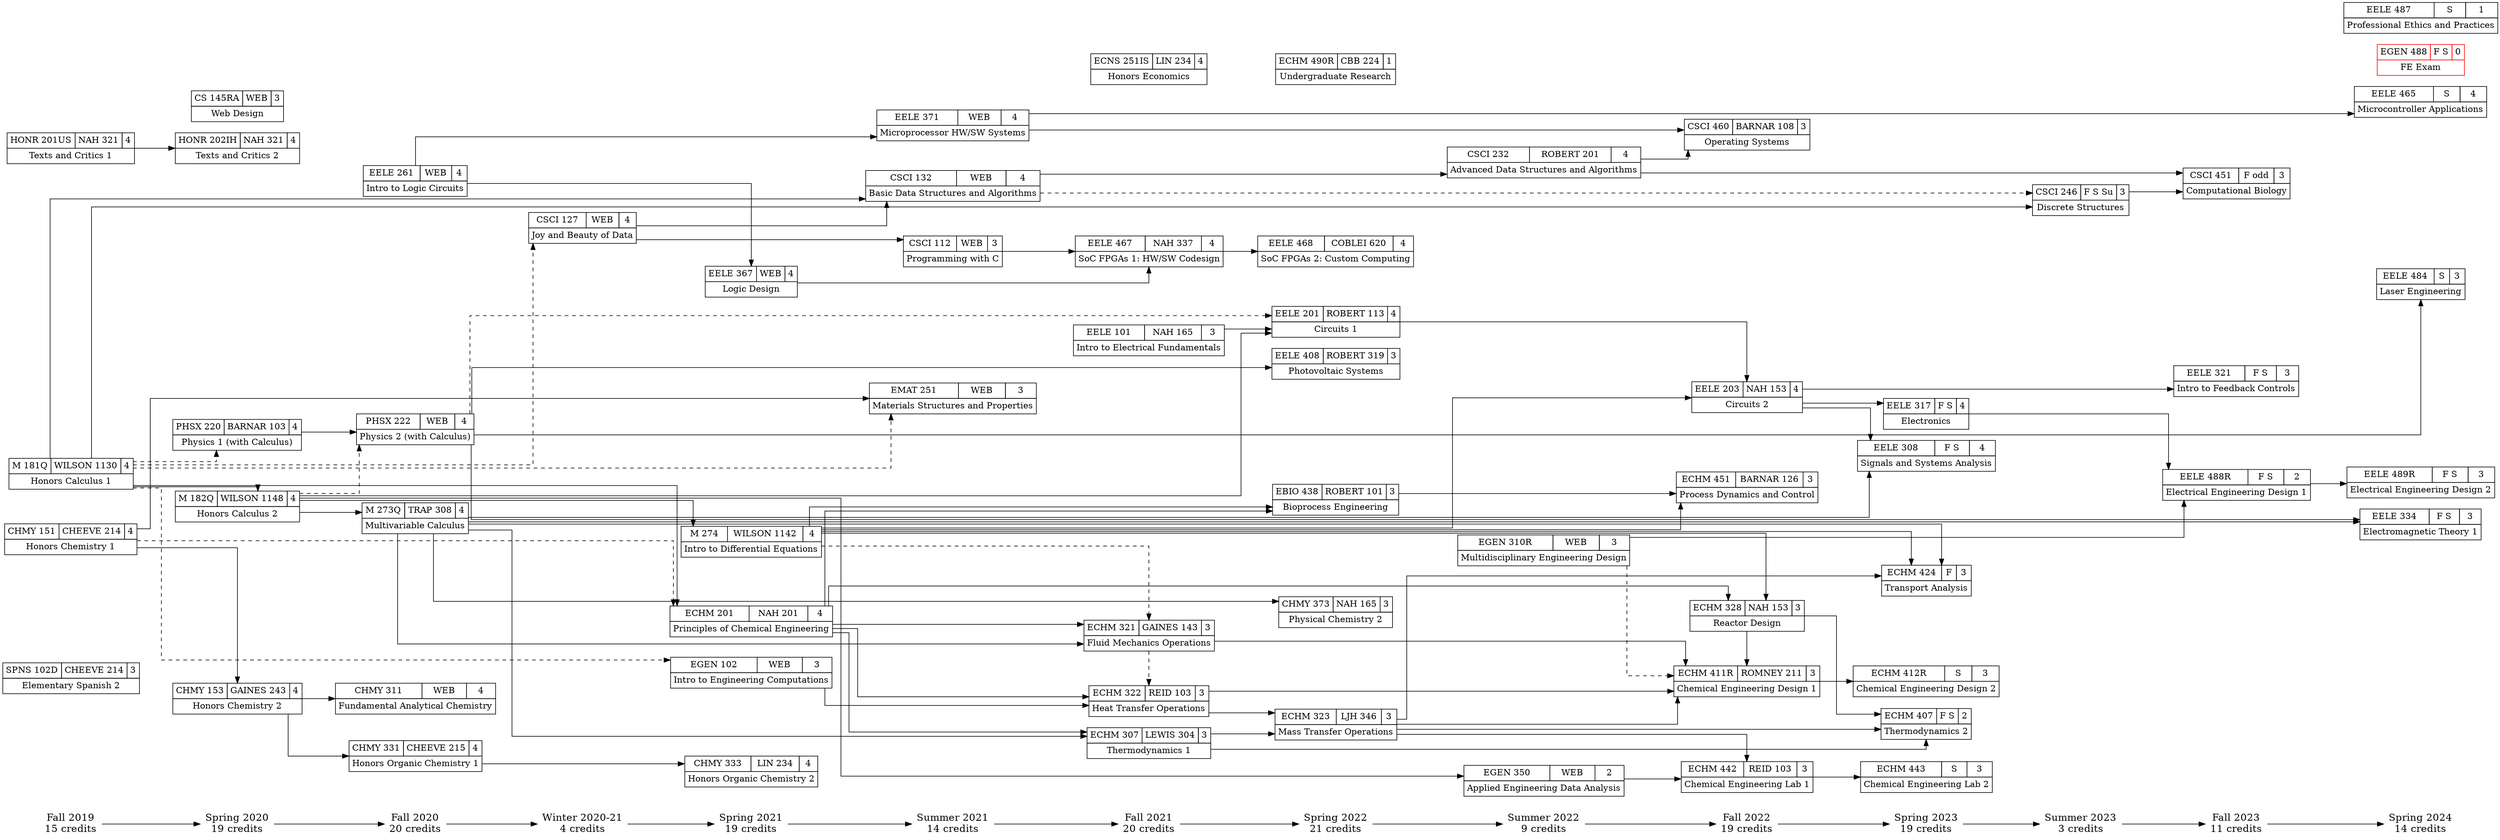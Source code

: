 digraph potential {
    ranksep=.75; rankdir=LR; concentrate=true; splines=ortho;

    {node [shape=plaintext,fontsize=16];
	"Fall 2019" -> "Spring 2020"
	-> "Fall 2020" -> "Winter 2020-21" -> "Spring 2021"
	-> "Summer 2021" -> "Fall 2021" -> "Spring 2022"
	-> "Summer 2022" -> "Fall 2022" -> "Spring 2023"
	-> "Summer 2023" -> "Fall 2023" -> "Spring 2024";
    }

    "Fall 2019"      [label="\N\n15 credits"]
    "Spring 2020"    [label="\N\n19 credits"]
    "Fall 2020"      [label="\N\n20 credits"]
    "Winter 2020-21" [label="\N\n4 credits"]
    "Spring 2021"    [label="\N\n19 credits"]
    "Summer 2021"    [label="\N\n14 credits"]
    "Fall 2021"      [label="\N\n20 credits"]
    "Spring 2022"    [label="\N\n21 credits"]
    "Summer 2022"    [label="\N\n9 credits"]
    "Fall 2022"      [label="\N\n19 credits"]
    "Spring 2023"    [label="\N\n19 credits"]
    "Summer 2023"    [label="\N\n3 credits"]
    "Fall 2023"      [label="\N\n11 credits"]
    "Spring 2024"    [label="\N\n14 credits"]

    {node [shape=none,margin=0];
	{ rank = same; "Fall 2019"; "SPNS 102D"; "M 181Q"; "HONR 201US"; "CHMY 151"; }
	{ rank = same; "Spring 2020"; "PHSX 220"; "M 182Q"; "HONR 202IH"; "CS 145RA"; "CHMY 153"; }
	{ rank = same; "Fall 2020"; "PHSX 222"; "M 273Q"; "EELE 261"; "CHMY 331"; "CHMY 311"; }
	{ rank = same; "Winter 2020-21"; "CSCI 127"; }
	{ rank = same; "Spring 2021"; "M 274"; "EGEN 102"; "EELE 367"; "ECHM 201"; "CHMY 333"; }
	{ rank = same; "Summer 2021"; "EMAT 251"; "EELE 371"; "CSCI 132"; "CSCI 112"; }
	{ rank = same; "Fall 2021"; "EELE 467"; "EELE 101"; "ECNS 251IS"; "ECHM 322"; "ECHM 321"; "ECHM 307"; }
	{ rank = same; "Spring 2022"; "EELE 468"; "EELE 408"; "EELE 201"; "ECHM 490R"; "ECHM 323"; "EBIO 438"; "CHMY 373"; }
	{ rank = same; "Summer 2022"; "EGEN 350"; "EGEN 310R"; "CSCI 232"; }
	{ rank = same; "Fall 2022"; "EELE 203"; "ECHM 451"; "ECHM 442"; "ECHM 411R"; "ECHM 328"; "CSCI 460"; }
	{ rank = same; "Spring 2023"; "EELE 317"; "EELE 308"; "ECHM 443"; "ECHM 424"; "ECHM 412R"; "ECHM 407"; }
	{ rank = same; "Summer 2023"; "CSCI 246"; }
	{ rank = same; "Fall 2023"; "EELE 488R"; "EELE 321"; "CSCI 451"; }
	{ rank = same; "Spring 2024"; "EGEN 488"; "EELE 489R"; "EELE 487"; "EELE 484"; "EELE 465"; "EELE 334"; }
    }

    // Course labels

    "CHMY 151" [label=<
		<TABLE BORDER="0" CELLBORDER="1" CELLSPACING="0" CELLPADDING="4">
		<TR>
		<TD>\N</TD>
		<TD>CHEEVE 214</TD>
		<TD>4</TD>
		</TR>
		<TR><TD COLSPAN="3">Honors Chemistry 1</TD></TR>
		</TABLE>>];

    "HONR 201US" [label=<
		  <TABLE BORDER="0" CELLBORDER="1" CELLSPACING="0" CELLPADDING="4">
		  <TR>
		  <TD>\N</TD>
		  <TD>NAH 321</TD>
		  <TD>4</TD>
		  </TR>
		  <TR><TD COLSPAN="3">Texts and Critics 1</TD></TR>
		  </TABLE>>];

    "M 181Q" [label=<
	      <TABLE BORDER="0" CELLBORDER="1" CELLSPACING="0" CELLPADDING="4">
	      <TR>
	      <TD>\N</TD>
	      <TD>WILSON 1130</TD>
	      <TD>4</TD>
	      </TR>
	      <TR><TD COLSPAN="3">Honors Calculus 1</TD></TR>
	      </TABLE>>];

    "SPNS 102D" [label=<
		 <TABLE BORDER="0" CELLBORDER="1" CELLSPACING="0" CELLPADDING="4">
		 <TR>
		 <TD>\N</TD>
		 <TD>CHEEVE 214</TD>
		 <TD>3</TD>
		 </TR>
		 <TR><TD COLSPAN="3">Elementary Spanish 2</TD></TR>
		 </TABLE>>];

    "CHMY 153" [label=<
		<TABLE BORDER="0" CELLBORDER="1" CELLSPACING="0" CELLPADDING="4">
		<TR>
		<TD>\N</TD>
		<TD>GAINES 243</TD>
		<TD>4</TD>
		</TR>
		<TR><TD COLSPAN="3">Honors Chemistry 2</TD></TR>
		</TABLE>>];

    "CS 145RA" [label=<
		<TABLE BORDER="0" CELLBORDER="1" CELLSPACING="0" CELLPADDING="4">
		<TR>
		<TD>\N</TD>
		<TD>WEB</TD>
		<TD>3</TD>
		</TR>
		<TR><TD COLSPAN="3">Web Design</TD></TR>
		</TABLE>>];

    "HONR 202IH" [label=<
		  <TABLE BORDER="0" CELLBORDER="1" CELLSPACING="0" CELLPADDING="4">
		  <TR>
		  <TD>\N</TD>
		  <TD>NAH 321</TD>
		  <TD>4</TD>
		  </TR>
		  <TR><TD COLSPAN="3">Texts and Critics 2</TD></TR>
		  </TABLE>>];

    "M 182Q" [label=<
	      <TABLE BORDER="0" CELLBORDER="1" CELLSPACING="0" CELLPADDING="4">
	      <TR>
	      <TD>\N</TD>
	      <TD>WILSON 1148</TD>
	      <TD>4</TD>
	      </TR>
	      <TR><TD COLSPAN="3">Honors Calculus 2</TD></TR>
	      </TABLE>>];

    "PHSX 220" [label=<
		<TABLE BORDER="0" CELLBORDER="1" CELLSPACING="0" CELLPADDING="4">
		<TR>
		<TD>\N</TD>
		<TD>BARNAR 103</TD>
		<TD>4</TD>
		</TR>
		<TR><TD COLSPAN="3">Physics 1 (with Calculus)</TD></TR>
		</TABLE>>];

    "CHMY 311" [label=<
		<TABLE BORDER="0" CELLBORDER="1" CELLSPACING="0" CELLPADDING="4">
		<TR>
		<TD>\N</TD>
		<TD>WEB</TD>
		<TD>4</TD>
		</TR>
		<TR><TD COLSPAN="3">Fundamental Analytical Chemistry</TD></TR>
		</TABLE>>];

    "CHMY 331" [label=<
		<TABLE BORDER="0" CELLBORDER="1" CELLSPACING="0" CELLPADDING="4">
		<TR>
		<TD>\N</TD>
		<TD>CHEEVE 215</TD>
		<TD>4</TD>
		</TR>
		<TR><TD COLSPAN="3">Honors Organic Chemistry 1</TD></TR>
		</TABLE>>];

    "EELE 261" [label=<
		<TABLE BORDER="0" CELLBORDER="1" CELLSPACING="0" CELLPADDING="4">
		<TR>
		<TD>\N</TD>
		<TD>WEB</TD>
		<TD>4</TD>
		</TR>
		<TR><TD COLSPAN="3">Intro to Logic Circuits</TD></TR>
		</TABLE>>];

    "M 273Q" [label=<
	      <TABLE BORDER="0" CELLBORDER="1" CELLSPACING="0" CELLPADDING="4">
	      <TR>
	      <TD>\N</TD>
	      <TD>TRAP 308</TD>
	      <TD>4</TD>
	      </TR>
	      <TR><TD COLSPAN="3">Multivariable Calculus</TD></TR>
	      </TABLE>>];

    "PHSX 222" [label=<
		<TABLE BORDER="0" CELLBORDER="1" CELLSPACING="0" CELLPADDING="4">
		<TR>
		<TD>\N</TD>
		<TD>WEB</TD>
		<TD>4</TD>
		</TR>
		<TR><TD COLSPAN="3">Physics 2 (with Calculus)</TD></TR>
		</TABLE>>];

    "CSCI 127" [label=<
		<TABLE BORDER="0" CELLBORDER="1" CELLSPACING="0" CELLPADDING="4">
		<TR>
		<TD>\N</TD>
		<TD>WEB</TD>
		<TD>4</TD>
		</TR>
		<TR><TD COLSPAN="3">Joy and Beauty of Data</TD></TR>
		</TABLE>>];

    "CHMY 333" [label=<
		<TABLE BORDER="0" CELLBORDER="1" CELLSPACING="0" CELLPADDING="4">
		<TR>
		<TD>\N</TD>
		<TD>LIN 234</TD>
		<TD>4</TD>
		</TR>
		<TR><TD COLSPAN="3">Honors Organic Chemistry 2</TD></TR>
		</TABLE>>];

    "ECHM 201" [label=<
		<TABLE BORDER="0" CELLBORDER="1" CELLSPACING="0" CELLPADDING="4">
		<TR>
		<TD>\N</TD>
		<TD>NAH 201</TD>
		<TD>4</TD>
		</TR>
		<TR><TD COLSPAN="3">Principles of Chemical Engineering</TD></TR>
		</TABLE>>];

    "EELE 367" [label=<
		<TABLE BORDER="0" CELLBORDER="1" CELLSPACING="0" CELLPADDING="4">
		<TR>
		<TD>\N</TD>
		<TD>WEB</TD>
		<TD>4</TD>
		</TR>
		<TR><TD COLSPAN="3">Logic Design</TD></TR>
		</TABLE>>];

    "EGEN 102" [label=<
		<TABLE BORDER="0" CELLBORDER="1" CELLSPACING="0" CELLPADDING="4">
		<TR>
		<TD>\N</TD>
		<TD>WEB</TD>
		<TD>3</TD>
		</TR>
		<TR><TD COLSPAN="3">Intro to Engineering Computations</TD></TR>
		</TABLE>>];

    "M 274" [label=<
	     <TABLE BORDER="0" CELLBORDER="1" CELLSPACING="0" CELLPADDING="4">
	     <TR>
	     <TD>\N</TD>
	     <TD>WILSON 1142</TD>
	     <TD>4</TD>
	     </TR>
	     <TR><TD COLSPAN="3">Intro to Differential Equations</TD></TR>
	     </TABLE>>];

    "CSCI 112" [label=<
		<TABLE BORDER="0" CELLBORDER="1" CELLSPACING="0" CELLPADDING="4">
		<TR>
		<TD>\N</TD>
		<TD>WEB</TD>
		<TD>3</TD>
		</TR>
		<TR><TD COLSPAN="3">Programming with C</TD></TR>
		</TABLE>>];

    "CSCI 132" [label=<
		<TABLE BORDER="0" CELLBORDER="1" CELLSPACING="0" CELLPADDING="4">
		<TR>
		<TD>\N</TD>
		<TD>WEB</TD>
		<TD>4</TD>
		</TR>
		<TR><TD COLSPAN="3">Basic Data Structures and Algorithms</TD></TR>
		</TABLE>>];

    "EELE 371" [label=<
		<TABLE BORDER="0" CELLBORDER="1" CELLSPACING="0" CELLPADDING="4">
		<TR>
		<TD>\N</TD>
		<TD>WEB</TD>
		<TD>4</TD>
		</TR>
		<TR><TD COLSPAN="3">Microprocessor HW/SW Systems</TD></TR>
		</TABLE>>];

    "EMAT 251" [label=<
		<TABLE BORDER="0" CELLBORDER="1" CELLSPACING="0" CELLPADDING="4">
		<TR>
		<TD>\N</TD>
		<TD>WEB</TD>
		<TD>3</TD>
		</TR>
		<TR><TD COLSPAN="3">Materials Structures and Properties</TD></TR>
		</TABLE>>];

    "ECHM 307" [label=<
		<TABLE BORDER="0" CELLBORDER="1" CELLSPACING="0" CELLPADDING="4">
		<TR>
		<TD>\N</TD>
		<TD>LEWIS 304</TD>
		<TD>3</TD>
		</TR>
		<TR><TD COLSPAN="3">Thermodynamics 1</TD></TR>
		</TABLE>>];

    "ECHM 321" [label=<
		<TABLE BORDER="0" CELLBORDER="1" CELLSPACING="0" CELLPADDING="4">
		<TR>
		<TD>\N</TD>
		<TD>GAINES 143</TD>
		<TD>3</TD>
		</TR>
		<TR><TD COLSPAN="3">Fluid Mechanics Operations</TD></TR>
		</TABLE>>];

    "ECHM 322" [label=<
		<TABLE BORDER="0" CELLBORDER="1" CELLSPACING="0" CELLPADDING="4">
		<TR>
		<TD>\N</TD>
		<TD>REID 103</TD>
		<TD>3</TD>
		</TR>
		<TR><TD COLSPAN="3">Heat Transfer Operations</TD></TR>
		</TABLE>>];

    "ECNS 251IS" [label=<
		  <TABLE BORDER="0" CELLBORDER="1" CELLSPACING="0" CELLPADDING="4">
		  <TR>
		  <TD>\N</TD>
		  <TD>LIN 234</TD>
		  <TD>4</TD>
		  </TR>
		  <TR><TD COLSPAN="3">Honors Economics</TD></TR>
		  </TABLE>>];

    "EELE 101" [label=<
		<TABLE BORDER="0" CELLBORDER="1" CELLSPACING="0" CELLPADDING="4">
		<TR>
		<TD>\N</TD>
		<TD>NAH 165</TD>
		<TD>3</TD>
		</TR>
		<TR><TD COLSPAN="3">Intro to Electrical Fundamentals</TD></TR>
		</TABLE>>];

    "EELE 467" [label=<
		<TABLE BORDER="0" CELLBORDER="1" CELLSPACING="0" CELLPADDING="4">
		<TR>
		<TD>\N</TD>
		<TD>NAH 337</TD>
		<TD>4</TD>
		</TR>
		<TR><TD COLSPAN="3">SoC FPGAs 1: HW/SW Codesign</TD></TR>
		</TABLE>>];

    "CSCI 232" [label=<
		<TABLE BORDER="0" CELLBORDER="1" CELLSPACING="0" CELLPADDING="4">
		<TR>
		<TD>\N</TD>
		<TD>ROBERT 201</TD>
		<TD>4</TD>
		</TR>
		<TR><TD COLSPAN="3">Advanced Data Structures and Algorithms</TD></TR>
		</TABLE>>];

    "CSCI 246" [label=<
		<TABLE BORDER="0" CELLBORDER="1" CELLSPACING="0" CELLPADDING="4">
		<TR>
		<TD>\N</TD>
		<TD>F S Su</TD>
		<TD>3</TD>
		</TR>
		<TR><TD COLSPAN="3">Discrete Structures</TD></TR>
		</TABLE>>];

    "EGEN 310R" [label=<
		 <TABLE BORDER="0" CELLBORDER="1" CELLSPACING="0" CELLPADDING="4">
		 <TR>
		 <TD>\N</TD>
		 <TD>WEB</TD>
		 <TD>3</TD>
		 </TR>
		 <TR><TD COLSPAN="3">Multidisciplinary Engineering Design</TD></TR>
		 </TABLE>>];

    "EGEN 350" [label=<
		<TABLE BORDER="0" CELLBORDER="1" CELLSPACING="0" CELLPADDING="4">
		<TR>
		<TD>\N</TD>
		<TD>WEB</TD>
		<TD>2</TD>
		</TR>
		<TR><TD COLSPAN="3">Applied Engineering Data Analysis</TD></TR>
		</TABLE>>];

    "EBIO 438" [label=<
		<TABLE BORDER="0" CELLBORDER="1" CELLSPACING="0" CELLPADDING="4">
		<TR>
		<TD>\N</TD>
		<TD>ROBERT 101</TD>
		<TD>3</TD>
		</TR>
		<TR><TD COLSPAN="3">Bioprocess Engineering</TD></TR>
		</TABLE>>];

    "ECHM 323" [label=<
		<TABLE BORDER="0" CELLBORDER="1" CELLSPACING="0" CELLPADDING="4">
		<TR>
		<TD>\N</TD>
		<TD>LJH 346</TD>
		<TD>3</TD>
		</TR>
		<TR><TD COLSPAN="3">Mass Transfer Operations</TD></TR>
		</TABLE>>];

    "ECHM 328" [label=<
		<TABLE BORDER="0" CELLBORDER="1" CELLSPACING="0" CELLPADDING="4">
		<TR>
		<TD>\N</TD>
		<TD>NAH 153</TD>
		<TD>3</TD>
		</TR>
		<TR><TD COLSPAN="3">Reactor Design</TD></TR>
		</TABLE>>];

    "ECHM 490R" [label=<
		 <TABLE BORDER="0" CELLBORDER="1" CELLSPACING="0" CELLPADDING="4">
		 <TR>
		 <TD>\N</TD>
		 <TD>CBB 224</TD>
		 <TD>1</TD>
		 </TR>
		 <TR><TD COLSPAN="3">Undergraduate Research</TD></TR>
		 </TABLE>>];

    "EELE 201" [label=<
		<TABLE BORDER="0" CELLBORDER="1" CELLSPACING="0" CELLPADDING="4">
		<TR>
		<TD>\N</TD>
		<TD>ROBERT 113</TD>
		<TD>4</TD>
		</TR>
		<TR><TD COLSPAN="3">Circuits 1</TD></TR>
		</TABLE>>];

    "EELE 468" [label=<
		<TABLE BORDER="0" CELLBORDER="1" CELLSPACING="0" CELLPADDING="4">
		<TR>
		<TD>\N</TD>
		<TD>COBLEI 620</TD>
		<TD>4</TD>
		</TR>
		<TR><TD COLSPAN="3">SoC FPGAs 2: Custom Computing</TD></TR>
		</TABLE>>];

    "EELE 203" [label=<
		<TABLE BORDER="0" CELLBORDER="1" CELLSPACING="0" CELLPADDING="4">
		<TR>
		<TD>\N</TD>
		<TD>NAH 153</TD>
		<TD>4</TD>
		</TR>
		<TR><TD COLSPAN="3">Circuits 2</TD></TR>
		</TABLE>>];

    "ECHM 407" [label=<
		<TABLE BORDER="0" CELLBORDER="1" CELLSPACING="0" CELLPADDING="4">
		<TR>
		<TD>\N</TD>
		<TD>F S</TD>
		<TD>2</TD>
		</TR>
		<TR><TD COLSPAN="3">Thermodynamics 2</TD></TR>
		</TABLE>>];

    "ECHM 424" [label=<
		<TABLE BORDER="0" CELLBORDER="1" CELLSPACING="0" CELLPADDING="4">
		<TR>
		<TD>\N</TD>
		<TD>F</TD>
		<TD>3</TD>
		</TR>
		<TR><TD COLSPAN="3">Transport Analysis</TD></TR>
		</TABLE>>];

    "ECHM 411R" [label=<
		 <TABLE BORDER="0" CELLBORDER="1" CELLSPACING="0" CELLPADDING="4">
		 <TR>
		 <TD>\N</TD>
		 <TD>ROMNEY 211</TD>
		 <TD>3</TD>
		 </TR>
		 <TR><TD COLSPAN="3">Chemical Engineering Design 1</TD></TR>
		 </TABLE>>];

    "ECHM 442" [label=<
		<TABLE BORDER="0" CELLBORDER="1" CELLSPACING="0" CELLPADDING="4">
		<TR>
		<TD>\N</TD>
		<TD>REID 103</TD>
		<TD>3</TD>
		</TR>
		<TR><TD COLSPAN="3">Chemical Engineering Lab 1</TD></TR>
		</TABLE>>];

    "EELE 317" [label=<
		<TABLE BORDER="0" CELLBORDER="1" CELLSPACING="0" CELLPADDING="4">
		<TR>
		<TD>\N</TD>
		<TD>F S</TD>
		<TD>4</TD>
		</TR>
		<TR><TD COLSPAN="3">Electronics</TD></TR>
		</TABLE>>];

    "EELE 408" [label=<
		<TABLE BORDER="0" CELLBORDER="1" CELLSPACING="0" CELLPADDING="4">
		<TR>
		<TD>\N</TD>
		<TD>ROBERT 319</TD>
		<TD>3</TD>
		</TR>
		<TR><TD COLSPAN="3">Photovoltaic Systems</TD></TR>
		</TABLE>>];

    "CHMY 373" [label=<
		<TABLE BORDER="0" CELLBORDER="1" CELLSPACING="0" CELLPADDING="4">
		<TR>
		<TD>\N</TD>
		<TD>NAH 165</TD>
		<TD>3</TD>
		</TR>
		<TR><TD COLSPAN="3">Physical Chemistry 2</TD></TR>
		</TABLE>>];

    "ECHM 412R" [label=<
		 <TABLE BORDER="0" CELLBORDER="1" CELLSPACING="0" CELLPADDING="4">
		 <TR>
		 <TD>\N</TD>
		 <TD>S</TD>
		 <TD>3</TD>
		 </TR>
		 <TR><TD COLSPAN="3">Chemical Engineering Design 2</TD></TR>
		 </TABLE>>];

    "ECHM 443" [label=<
		<TABLE BORDER="0" CELLBORDER="1" CELLSPACING="0" CELLPADDING="4">
		<TR>
		<TD>\N</TD>
		<TD>S</TD>
		<TD>3</TD>
		</TR>
		<TR><TD COLSPAN="3">Chemical Engineering Lab 2</TD></TR>
		</TABLE>>];

    "ECHM 451" [label=<
		<TABLE BORDER="0" CELLBORDER="1" CELLSPACING="0" CELLPADDING="4">
		<TR>
		<TD>\N</TD>
		<TD>BARNAR 126</TD>
		<TD>3</TD>
		</TR>
		<TR><TD COLSPAN="3">Process Dynamics and Control</TD></TR>
		</TABLE>>];

    "EELE 465" [label=<
		<TABLE BORDER="0" CELLBORDER="1" CELLSPACING="0" CELLPADDING="4">
		<TR>
		<TD>\N</TD>
		<TD>S</TD>
		<TD>4</TD>
		</TR>
		<TR><TD COLSPAN="3">Microcontroller Applications</TD></TR>
		</TABLE>>];

    "CSCI 451" [label=<
		<TABLE BORDER="0" CELLBORDER="1" CELLSPACING="0" CELLPADDING="4">
		<TR>
		<TD>\N</TD>
		<TD>F odd</TD>
		<TD>3</TD>
		</TR>
		<TR><TD COLSPAN="3">Computational Biology</TD></TR>
		</TABLE>>];

    "EELE 308" [label=<
		<TABLE BORDER="0" CELLBORDER="1" CELLSPACING="0" CELLPADDING="4">
		<TR>
		<TD>\N</TD>
		<TD>F S</TD>
		<TD>4</TD>
		</TR>
		<TR><TD COLSPAN="3">Signals and Systems Analysis</TD></TR>
		</TABLE>>];

    "EELE 321" [label=<
		<TABLE BORDER="0" CELLBORDER="1" CELLSPACING="0" CELLPADDING="4">
		<TR>
		<TD>\N</TD>
		<TD>F S</TD>
		<TD>3</TD>
		</TR>
		<TR><TD COLSPAN="3">Intro to Feedback Controls</TD></TR>
		</TABLE>>];

    "EELE 334" [label=<
		<TABLE BORDER="0" CELLBORDER="1" CELLSPACING="0" CELLPADDING="4">
		<TR>
		<TD>\N</TD>
		<TD>F S</TD>
		<TD>3</TD>
		</TR>
		<TR><TD COLSPAN="3">Electromagnetic Theory 1</TD></TR>
		</TABLE>>];

    "EELE 484" [label=<
		<TABLE BORDER="0" CELLBORDER="1" CELLSPACING="0" CELLPADDING="4">
		<TR>
		<TD>\N</TD>
		<TD>S</TD>
		<TD>3</TD>
		</TR>
		<TR><TD COLSPAN="3">Laser Engineering</TD></TR>
		</TABLE>>];

    "EELE 488R" [label=<
		 <TABLE BORDER="0" CELLBORDER="1" CELLSPACING="0" CELLPADDING="4">
		 <TR>
		 <TD>\N</TD>
		 <TD>F S</TD>
		 <TD>2</TD>
		 </TR>
		 <TR><TD COLSPAN="3">Electrical Engineering Design 1</TD></TR>
		 </TABLE>>];

    "EELE 489R" [label=<
		 <TABLE BORDER="0" CELLBORDER="1" CELLSPACING="0" CELLPADDING="4">
		 <TR>
		 <TD>\N</TD>
		 <TD>F S</TD>
		 <TD>3</TD>
		 </TR>
		 <TR><TD COLSPAN="3">Electrical Engineering Design 2</TD></TR>
		 </TABLE>>];

    "EELE 487" [label=<
		<TABLE BORDER="0" CELLBORDER="1" CELLSPACING="0" CELLPADDING="4">
		<TR>
		<TD>\N</TD>
		<TD>S</TD>
		<TD>1</TD>
		</TR>
		<TR><TD COLSPAN="3">Professional Ethics and Practices</TD></TR>
		</TABLE>>];

    "EGEN 488" [label=<
		<TABLE BORDER="0" CELLBORDER="1" CELLSPACING="0" CELLPADDING="4" COLOR="red">
		<TR>
		<TD>\N</TD>
		<TD>F S</TD>
		<TD>0</TD>
		</TR>
		<TR><TD COLSPAN="3">FE Exam</TD></TR>
		</TABLE>>];

    "CSCI 460" [label=<
		<TABLE BORDER="0" CELLBORDER="1" CELLSPACING="0" CELLPADDING="4">
		<TR>
		<TD>\N</TD>
		<TD>BARNAR 108</TD>
		<TD>3</TD>
		</TR>
		<TR><TD COLSPAN="3">Operating Systems</TD></TR>
		</TABLE>>];

    // Course pre- & co- requisites

    "CHMY 151" -> "CHMY 153";
    "HONR 201US" -> "HONR 202IH";
    "M 181Q" -> "M 182Q";
    "M 181Q" -> "PHSX 220" [style=dashed];

    "CHMY 153" -> { "CHMY 311" "CHMY 331" };
    "M 182Q" -> "M 273Q";
    "M 182Q" -> "PHSX 222" [style=dashed];
    "PHSX 220" -> "PHSX 222";

    "M 181Q" -> "CSCI 127" [style=dashed];

    "CHMY 151" -> "ECHM 201" [style=dashed];
    "CHMY 331" -> "CHMY 333";
    "EELE 261" -> "EELE 367";
    "M 181Q" -> "ECHM 201";
    "M 181Q" -> "EGEN 102" [style=dashed];
    "M 182Q" -> "M 274";

    "CHMY 151" -> "EMAT 251";
    "CSCI 127" -> { "CSCI 112" "CSCI 132" };
    "EELE 261" -> "EELE 371";
    "M 181Q" -> "CSCI 132";
    "M 181Q" -> "EMAT 251" [style=dashed];

    "CSCI 112" -> "EELE 467";
    "ECHM 201" -> { "ECHM 307" "ECHM 321" "ECHM 322" };
    "ECHM 321" -> "ECHM 322" [style=dashed];
    "EELE 367" -> "EELE 467";
    "EGEN 102" -> "ECHM 322";
    "M 273Q" -> { "ECHM 307" "ECHM 321" };
    "M 274" -> "ECHM 321" [style=dashed];

    "CSCI 132" -> "CSCI 232";
    "M 181Q" -> "CSCI 246";
    "CSCI 132" -> "CSCI 246" [style=dashed];
    "M 182Q" -> "EGEN 350";

    { "ECHM 201" "M 274" } -> { "EBIO 438" "ECHM 328" };
    { "ECHM 307" "ECHM 322" } -> "ECHM 323";
    { "EELE 101" "M 182Q" } -> "EELE 201";
    "PHSX 222" -> "EELE 201" [style=dashed];
    "EELE 467" -> "EELE 468";

    { "EELE 201" "M 274" } -> "EELE 203";

    { "ECHM 307" "ECHM 323" "ECHM 328" } -> "ECHM 407";
    { "ECHM 321" "ECHM 322" "ECHM 323" "ECHM 328" } -> "ECHM 411R";
    { "ECHM 323" "M 273Q" "M 274" } -> "ECHM 424";
    "EGEN 310R" -> "ECHM 411R" [style=dashed];
    { "ECHM 323" "EGEN 350" } -> "ECHM 442";
    "EELE 203" -> "EELE 317";
    "PHSX 222" -> "EELE 408";

    "M 273Q" -> "CHMY 373";
    "ECHM 411R" -> "ECHM 412R";
    "ECHM 442" -> "ECHM 443";
    { "EBIO 438" "M 274" } -> "ECHM 451";
    "EELE 371" -> "EELE 465";

    { "CSCI 232" "CSCI 246" } -> "CSCI 451";
    { "EELE 203" "M 273Q" } -> "EELE 308";
    "EELE 203" -> "EELE 321";
    { "PHSX 222" "M 273Q" } -> "EELE 334";
    { "EELE 317" "EGEN 310R" } -> "EELE 488R";

    "EELE 488R" -> "EELE 489R";

    { "CSCI 232" "EELE 371" } -> "CSCI 460";
    "PHSX 222" -> "EELE 484";
}
